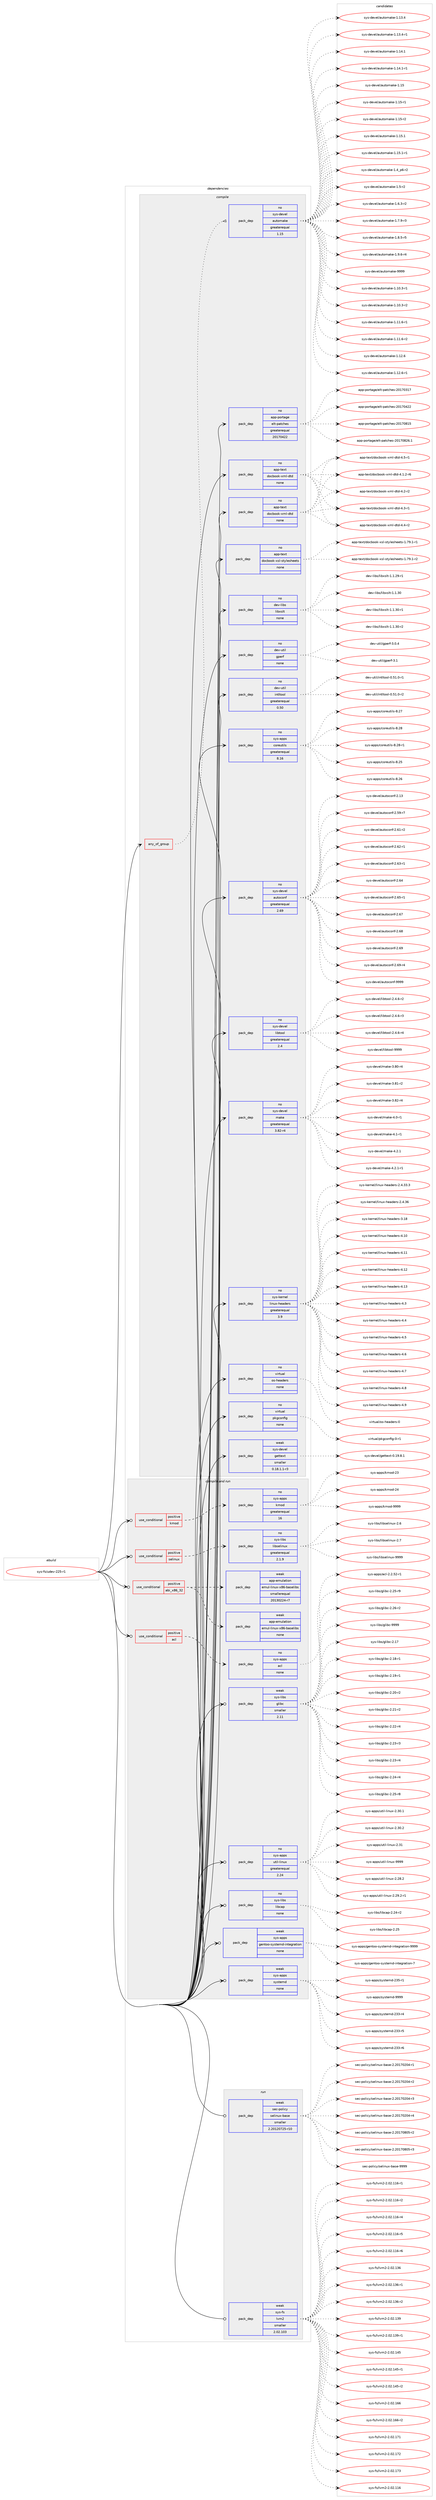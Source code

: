 digraph prolog {

# *************
# Graph options
# *************

newrank=true;
concentrate=true;
compound=true;
graph [rankdir=LR,fontname=Helvetica,fontsize=10,ranksep=1.5];#, ranksep=2.5, nodesep=0.2];
edge  [arrowhead=vee];
node  [fontname=Helvetica,fontsize=10];

# **********
# The ebuild
# **********

subgraph cluster_leftcol {
color=gray;
rank=same;
label=<<i>ebuild</i>>;
id [label="sys-fs/udev-225-r1", color=red, width=4, href="../sys-fs/udev-225-r1.svg"];
}

# ****************
# The dependencies
# ****************

subgraph cluster_midcol {
color=gray;
label=<<i>dependencies</i>>;
subgraph cluster_compile {
fillcolor="#eeeeee";
style=filled;
label=<<i>compile</i>>;
subgraph any8275 {
dependency489628 [label=<<TABLE BORDER="0" CELLBORDER="1" CELLSPACING="0" CELLPADDING="4"><TR><TD CELLPADDING="10">any_of_group</TD></TR></TABLE>>, shape=none, color=red];subgraph pack363832 {
dependency489629 [label=<<TABLE BORDER="0" CELLBORDER="1" CELLSPACING="0" CELLPADDING="4" WIDTH="220"><TR><TD ROWSPAN="6" CELLPADDING="30">pack_dep</TD></TR><TR><TD WIDTH="110">no</TD></TR><TR><TD>sys-devel</TD></TR><TR><TD>automake</TD></TR><TR><TD>greaterequal</TD></TR><TR><TD>1.15</TD></TR></TABLE>>, shape=none, color=blue];
}
dependency489628:e -> dependency489629:w [weight=20,style="dotted",arrowhead="oinv"];
}
id:e -> dependency489628:w [weight=20,style="solid",arrowhead="vee"];
subgraph pack363833 {
dependency489630 [label=<<TABLE BORDER="0" CELLBORDER="1" CELLSPACING="0" CELLPADDING="4" WIDTH="220"><TR><TD ROWSPAN="6" CELLPADDING="30">pack_dep</TD></TR><TR><TD WIDTH="110">no</TD></TR><TR><TD>app-portage</TD></TR><TR><TD>elt-patches</TD></TR><TR><TD>greaterequal</TD></TR><TR><TD>20170422</TD></TR></TABLE>>, shape=none, color=blue];
}
id:e -> dependency489630:w [weight=20,style="solid",arrowhead="vee"];
subgraph pack363834 {
dependency489631 [label=<<TABLE BORDER="0" CELLBORDER="1" CELLSPACING="0" CELLPADDING="4" WIDTH="220"><TR><TD ROWSPAN="6" CELLPADDING="30">pack_dep</TD></TR><TR><TD WIDTH="110">no</TD></TR><TR><TD>app-text</TD></TR><TR><TD>docbook-xml-dtd</TD></TR><TR><TD>none</TD></TR><TR><TD></TD></TR></TABLE>>, shape=none, color=blue];
}
id:e -> dependency489631:w [weight=20,style="solid",arrowhead="vee"];
subgraph pack363835 {
dependency489632 [label=<<TABLE BORDER="0" CELLBORDER="1" CELLSPACING="0" CELLPADDING="4" WIDTH="220"><TR><TD ROWSPAN="6" CELLPADDING="30">pack_dep</TD></TR><TR><TD WIDTH="110">no</TD></TR><TR><TD>app-text</TD></TR><TR><TD>docbook-xml-dtd</TD></TR><TR><TD>none</TD></TR><TR><TD></TD></TR></TABLE>>, shape=none, color=blue];
}
id:e -> dependency489632:w [weight=20,style="solid",arrowhead="vee"];
subgraph pack363836 {
dependency489633 [label=<<TABLE BORDER="0" CELLBORDER="1" CELLSPACING="0" CELLPADDING="4" WIDTH="220"><TR><TD ROWSPAN="6" CELLPADDING="30">pack_dep</TD></TR><TR><TD WIDTH="110">no</TD></TR><TR><TD>app-text</TD></TR><TR><TD>docbook-xsl-stylesheets</TD></TR><TR><TD>none</TD></TR><TR><TD></TD></TR></TABLE>>, shape=none, color=blue];
}
id:e -> dependency489633:w [weight=20,style="solid",arrowhead="vee"];
subgraph pack363837 {
dependency489634 [label=<<TABLE BORDER="0" CELLBORDER="1" CELLSPACING="0" CELLPADDING="4" WIDTH="220"><TR><TD ROWSPAN="6" CELLPADDING="30">pack_dep</TD></TR><TR><TD WIDTH="110">no</TD></TR><TR><TD>dev-libs</TD></TR><TR><TD>libxslt</TD></TR><TR><TD>none</TD></TR><TR><TD></TD></TR></TABLE>>, shape=none, color=blue];
}
id:e -> dependency489634:w [weight=20,style="solid",arrowhead="vee"];
subgraph pack363838 {
dependency489635 [label=<<TABLE BORDER="0" CELLBORDER="1" CELLSPACING="0" CELLPADDING="4" WIDTH="220"><TR><TD ROWSPAN="6" CELLPADDING="30">pack_dep</TD></TR><TR><TD WIDTH="110">no</TD></TR><TR><TD>dev-util</TD></TR><TR><TD>gperf</TD></TR><TR><TD>none</TD></TR><TR><TD></TD></TR></TABLE>>, shape=none, color=blue];
}
id:e -> dependency489635:w [weight=20,style="solid",arrowhead="vee"];
subgraph pack363839 {
dependency489636 [label=<<TABLE BORDER="0" CELLBORDER="1" CELLSPACING="0" CELLPADDING="4" WIDTH="220"><TR><TD ROWSPAN="6" CELLPADDING="30">pack_dep</TD></TR><TR><TD WIDTH="110">no</TD></TR><TR><TD>dev-util</TD></TR><TR><TD>intltool</TD></TR><TR><TD>greaterequal</TD></TR><TR><TD>0.50</TD></TR></TABLE>>, shape=none, color=blue];
}
id:e -> dependency489636:w [weight=20,style="solid",arrowhead="vee"];
subgraph pack363840 {
dependency489637 [label=<<TABLE BORDER="0" CELLBORDER="1" CELLSPACING="0" CELLPADDING="4" WIDTH="220"><TR><TD ROWSPAN="6" CELLPADDING="30">pack_dep</TD></TR><TR><TD WIDTH="110">no</TD></TR><TR><TD>sys-apps</TD></TR><TR><TD>coreutils</TD></TR><TR><TD>greaterequal</TD></TR><TR><TD>8.16</TD></TR></TABLE>>, shape=none, color=blue];
}
id:e -> dependency489637:w [weight=20,style="solid",arrowhead="vee"];
subgraph pack363841 {
dependency489638 [label=<<TABLE BORDER="0" CELLBORDER="1" CELLSPACING="0" CELLPADDING="4" WIDTH="220"><TR><TD ROWSPAN="6" CELLPADDING="30">pack_dep</TD></TR><TR><TD WIDTH="110">no</TD></TR><TR><TD>sys-devel</TD></TR><TR><TD>autoconf</TD></TR><TR><TD>greaterequal</TD></TR><TR><TD>2.69</TD></TR></TABLE>>, shape=none, color=blue];
}
id:e -> dependency489638:w [weight=20,style="solid",arrowhead="vee"];
subgraph pack363842 {
dependency489639 [label=<<TABLE BORDER="0" CELLBORDER="1" CELLSPACING="0" CELLPADDING="4" WIDTH="220"><TR><TD ROWSPAN="6" CELLPADDING="30">pack_dep</TD></TR><TR><TD WIDTH="110">no</TD></TR><TR><TD>sys-devel</TD></TR><TR><TD>libtool</TD></TR><TR><TD>greaterequal</TD></TR><TR><TD>2.4</TD></TR></TABLE>>, shape=none, color=blue];
}
id:e -> dependency489639:w [weight=20,style="solid",arrowhead="vee"];
subgraph pack363843 {
dependency489640 [label=<<TABLE BORDER="0" CELLBORDER="1" CELLSPACING="0" CELLPADDING="4" WIDTH="220"><TR><TD ROWSPAN="6" CELLPADDING="30">pack_dep</TD></TR><TR><TD WIDTH="110">no</TD></TR><TR><TD>sys-devel</TD></TR><TR><TD>make</TD></TR><TR><TD>greaterequal</TD></TR><TR><TD>3.82-r4</TD></TR></TABLE>>, shape=none, color=blue];
}
id:e -> dependency489640:w [weight=20,style="solid",arrowhead="vee"];
subgraph pack363844 {
dependency489641 [label=<<TABLE BORDER="0" CELLBORDER="1" CELLSPACING="0" CELLPADDING="4" WIDTH="220"><TR><TD ROWSPAN="6" CELLPADDING="30">pack_dep</TD></TR><TR><TD WIDTH="110">no</TD></TR><TR><TD>sys-kernel</TD></TR><TR><TD>linux-headers</TD></TR><TR><TD>greaterequal</TD></TR><TR><TD>3.9</TD></TR></TABLE>>, shape=none, color=blue];
}
id:e -> dependency489641:w [weight=20,style="solid",arrowhead="vee"];
subgraph pack363845 {
dependency489642 [label=<<TABLE BORDER="0" CELLBORDER="1" CELLSPACING="0" CELLPADDING="4" WIDTH="220"><TR><TD ROWSPAN="6" CELLPADDING="30">pack_dep</TD></TR><TR><TD WIDTH="110">no</TD></TR><TR><TD>virtual</TD></TR><TR><TD>os-headers</TD></TR><TR><TD>none</TD></TR><TR><TD></TD></TR></TABLE>>, shape=none, color=blue];
}
id:e -> dependency489642:w [weight=20,style="solid",arrowhead="vee"];
subgraph pack363846 {
dependency489643 [label=<<TABLE BORDER="0" CELLBORDER="1" CELLSPACING="0" CELLPADDING="4" WIDTH="220"><TR><TD ROWSPAN="6" CELLPADDING="30">pack_dep</TD></TR><TR><TD WIDTH="110">no</TD></TR><TR><TD>virtual</TD></TR><TR><TD>pkgconfig</TD></TR><TR><TD>none</TD></TR><TR><TD></TD></TR></TABLE>>, shape=none, color=blue];
}
id:e -> dependency489643:w [weight=20,style="solid",arrowhead="vee"];
subgraph pack363847 {
dependency489644 [label=<<TABLE BORDER="0" CELLBORDER="1" CELLSPACING="0" CELLPADDING="4" WIDTH="220"><TR><TD ROWSPAN="6" CELLPADDING="30">pack_dep</TD></TR><TR><TD WIDTH="110">weak</TD></TR><TR><TD>sys-devel</TD></TR><TR><TD>gettext</TD></TR><TR><TD>smaller</TD></TR><TR><TD>0.18.1.1-r3</TD></TR></TABLE>>, shape=none, color=blue];
}
id:e -> dependency489644:w [weight=20,style="solid",arrowhead="vee"];
}
subgraph cluster_compileandrun {
fillcolor="#eeeeee";
style=filled;
label=<<i>compile and run</i>>;
subgraph cond117219 {
dependency489645 [label=<<TABLE BORDER="0" CELLBORDER="1" CELLSPACING="0" CELLPADDING="4"><TR><TD ROWSPAN="3" CELLPADDING="10">use_conditional</TD></TR><TR><TD>positive</TD></TR><TR><TD>abi_x86_32</TD></TR></TABLE>>, shape=none, color=red];
subgraph pack363848 {
dependency489646 [label=<<TABLE BORDER="0" CELLBORDER="1" CELLSPACING="0" CELLPADDING="4" WIDTH="220"><TR><TD ROWSPAN="6" CELLPADDING="30">pack_dep</TD></TR><TR><TD WIDTH="110">weak</TD></TR><TR><TD>app-emulation</TD></TR><TR><TD>emul-linux-x86-baselibs</TD></TR><TR><TD>smallerequal</TD></TR><TR><TD>20130224-r7</TD></TR></TABLE>>, shape=none, color=blue];
}
dependency489645:e -> dependency489646:w [weight=20,style="dashed",arrowhead="vee"];
subgraph pack363849 {
dependency489647 [label=<<TABLE BORDER="0" CELLBORDER="1" CELLSPACING="0" CELLPADDING="4" WIDTH="220"><TR><TD ROWSPAN="6" CELLPADDING="30">pack_dep</TD></TR><TR><TD WIDTH="110">weak</TD></TR><TR><TD>app-emulation</TD></TR><TR><TD>emul-linux-x86-baselibs</TD></TR><TR><TD>none</TD></TR><TR><TD></TD></TR></TABLE>>, shape=none, color=blue];
}
dependency489645:e -> dependency489647:w [weight=20,style="dashed",arrowhead="vee"];
}
id:e -> dependency489645:w [weight=20,style="solid",arrowhead="odotvee"];
subgraph cond117220 {
dependency489648 [label=<<TABLE BORDER="0" CELLBORDER="1" CELLSPACING="0" CELLPADDING="4"><TR><TD ROWSPAN="3" CELLPADDING="10">use_conditional</TD></TR><TR><TD>positive</TD></TR><TR><TD>acl</TD></TR></TABLE>>, shape=none, color=red];
subgraph pack363850 {
dependency489649 [label=<<TABLE BORDER="0" CELLBORDER="1" CELLSPACING="0" CELLPADDING="4" WIDTH="220"><TR><TD ROWSPAN="6" CELLPADDING="30">pack_dep</TD></TR><TR><TD WIDTH="110">no</TD></TR><TR><TD>sys-apps</TD></TR><TR><TD>acl</TD></TR><TR><TD>none</TD></TR><TR><TD></TD></TR></TABLE>>, shape=none, color=blue];
}
dependency489648:e -> dependency489649:w [weight=20,style="dashed",arrowhead="vee"];
}
id:e -> dependency489648:w [weight=20,style="solid",arrowhead="odotvee"];
subgraph cond117221 {
dependency489650 [label=<<TABLE BORDER="0" CELLBORDER="1" CELLSPACING="0" CELLPADDING="4"><TR><TD ROWSPAN="3" CELLPADDING="10">use_conditional</TD></TR><TR><TD>positive</TD></TR><TR><TD>kmod</TD></TR></TABLE>>, shape=none, color=red];
subgraph pack363851 {
dependency489651 [label=<<TABLE BORDER="0" CELLBORDER="1" CELLSPACING="0" CELLPADDING="4" WIDTH="220"><TR><TD ROWSPAN="6" CELLPADDING="30">pack_dep</TD></TR><TR><TD WIDTH="110">no</TD></TR><TR><TD>sys-apps</TD></TR><TR><TD>kmod</TD></TR><TR><TD>greaterequal</TD></TR><TR><TD>16</TD></TR></TABLE>>, shape=none, color=blue];
}
dependency489650:e -> dependency489651:w [weight=20,style="dashed",arrowhead="vee"];
}
id:e -> dependency489650:w [weight=20,style="solid",arrowhead="odotvee"];
subgraph cond117222 {
dependency489652 [label=<<TABLE BORDER="0" CELLBORDER="1" CELLSPACING="0" CELLPADDING="4"><TR><TD ROWSPAN="3" CELLPADDING="10">use_conditional</TD></TR><TR><TD>positive</TD></TR><TR><TD>selinux</TD></TR></TABLE>>, shape=none, color=red];
subgraph pack363852 {
dependency489653 [label=<<TABLE BORDER="0" CELLBORDER="1" CELLSPACING="0" CELLPADDING="4" WIDTH="220"><TR><TD ROWSPAN="6" CELLPADDING="30">pack_dep</TD></TR><TR><TD WIDTH="110">no</TD></TR><TR><TD>sys-libs</TD></TR><TR><TD>libselinux</TD></TR><TR><TD>greaterequal</TD></TR><TR><TD>2.1.9</TD></TR></TABLE>>, shape=none, color=blue];
}
dependency489652:e -> dependency489653:w [weight=20,style="dashed",arrowhead="vee"];
}
id:e -> dependency489652:w [weight=20,style="solid",arrowhead="odotvee"];
subgraph pack363853 {
dependency489654 [label=<<TABLE BORDER="0" CELLBORDER="1" CELLSPACING="0" CELLPADDING="4" WIDTH="220"><TR><TD ROWSPAN="6" CELLPADDING="30">pack_dep</TD></TR><TR><TD WIDTH="110">no</TD></TR><TR><TD>sys-apps</TD></TR><TR><TD>util-linux</TD></TR><TR><TD>greaterequal</TD></TR><TR><TD>2.24</TD></TR></TABLE>>, shape=none, color=blue];
}
id:e -> dependency489654:w [weight=20,style="solid",arrowhead="odotvee"];
subgraph pack363854 {
dependency489655 [label=<<TABLE BORDER="0" CELLBORDER="1" CELLSPACING="0" CELLPADDING="4" WIDTH="220"><TR><TD ROWSPAN="6" CELLPADDING="30">pack_dep</TD></TR><TR><TD WIDTH="110">no</TD></TR><TR><TD>sys-libs</TD></TR><TR><TD>libcap</TD></TR><TR><TD>none</TD></TR><TR><TD></TD></TR></TABLE>>, shape=none, color=blue];
}
id:e -> dependency489655:w [weight=20,style="solid",arrowhead="odotvee"];
subgraph pack363855 {
dependency489656 [label=<<TABLE BORDER="0" CELLBORDER="1" CELLSPACING="0" CELLPADDING="4" WIDTH="220"><TR><TD ROWSPAN="6" CELLPADDING="30">pack_dep</TD></TR><TR><TD WIDTH="110">weak</TD></TR><TR><TD>sys-apps</TD></TR><TR><TD>gentoo-systemd-integration</TD></TR><TR><TD>none</TD></TR><TR><TD></TD></TR></TABLE>>, shape=none, color=blue];
}
id:e -> dependency489656:w [weight=20,style="solid",arrowhead="odotvee"];
subgraph pack363856 {
dependency489657 [label=<<TABLE BORDER="0" CELLBORDER="1" CELLSPACING="0" CELLPADDING="4" WIDTH="220"><TR><TD ROWSPAN="6" CELLPADDING="30">pack_dep</TD></TR><TR><TD WIDTH="110">weak</TD></TR><TR><TD>sys-apps</TD></TR><TR><TD>systemd</TD></TR><TR><TD>none</TD></TR><TR><TD></TD></TR></TABLE>>, shape=none, color=blue];
}
id:e -> dependency489657:w [weight=20,style="solid",arrowhead="odotvee"];
subgraph pack363857 {
dependency489658 [label=<<TABLE BORDER="0" CELLBORDER="1" CELLSPACING="0" CELLPADDING="4" WIDTH="220"><TR><TD ROWSPAN="6" CELLPADDING="30">pack_dep</TD></TR><TR><TD WIDTH="110">weak</TD></TR><TR><TD>sys-libs</TD></TR><TR><TD>glibc</TD></TR><TR><TD>smaller</TD></TR><TR><TD>2.11</TD></TR></TABLE>>, shape=none, color=blue];
}
id:e -> dependency489658:w [weight=20,style="solid",arrowhead="odotvee"];
}
subgraph cluster_run {
fillcolor="#eeeeee";
style=filled;
label=<<i>run</i>>;
subgraph pack363858 {
dependency489659 [label=<<TABLE BORDER="0" CELLBORDER="1" CELLSPACING="0" CELLPADDING="4" WIDTH="220"><TR><TD ROWSPAN="6" CELLPADDING="30">pack_dep</TD></TR><TR><TD WIDTH="110">weak</TD></TR><TR><TD>sec-policy</TD></TR><TR><TD>selinux-base</TD></TR><TR><TD>smaller</TD></TR><TR><TD>2.20120725-r10</TD></TR></TABLE>>, shape=none, color=blue];
}
id:e -> dependency489659:w [weight=20,style="solid",arrowhead="odot"];
subgraph pack363859 {
dependency489660 [label=<<TABLE BORDER="0" CELLBORDER="1" CELLSPACING="0" CELLPADDING="4" WIDTH="220"><TR><TD ROWSPAN="6" CELLPADDING="30">pack_dep</TD></TR><TR><TD WIDTH="110">weak</TD></TR><TR><TD>sys-fs</TD></TR><TR><TD>lvm2</TD></TR><TR><TD>smaller</TD></TR><TR><TD>2.02.103</TD></TR></TABLE>>, shape=none, color=blue];
}
id:e -> dependency489660:w [weight=20,style="solid",arrowhead="odot"];
}
}

# **************
# The candidates
# **************

subgraph cluster_choices {
rank=same;
color=gray;
label=<<i>candidates</i>>;

subgraph choice363832 {
color=black;
nodesep=1;
choice11512111545100101118101108479711711611110997107101454946494846514511449 [label="sys-devel/automake-1.10.3-r1", color=red, width=4,href="../sys-devel/automake-1.10.3-r1.svg"];
choice11512111545100101118101108479711711611110997107101454946494846514511450 [label="sys-devel/automake-1.10.3-r2", color=red, width=4,href="../sys-devel/automake-1.10.3-r2.svg"];
choice11512111545100101118101108479711711611110997107101454946494946544511449 [label="sys-devel/automake-1.11.6-r1", color=red, width=4,href="../sys-devel/automake-1.11.6-r1.svg"];
choice11512111545100101118101108479711711611110997107101454946494946544511450 [label="sys-devel/automake-1.11.6-r2", color=red, width=4,href="../sys-devel/automake-1.11.6-r2.svg"];
choice1151211154510010111810110847971171161111099710710145494649504654 [label="sys-devel/automake-1.12.6", color=red, width=4,href="../sys-devel/automake-1.12.6.svg"];
choice11512111545100101118101108479711711611110997107101454946495046544511449 [label="sys-devel/automake-1.12.6-r1", color=red, width=4,href="../sys-devel/automake-1.12.6-r1.svg"];
choice1151211154510010111810110847971171161111099710710145494649514652 [label="sys-devel/automake-1.13.4", color=red, width=4,href="../sys-devel/automake-1.13.4.svg"];
choice11512111545100101118101108479711711611110997107101454946495146524511449 [label="sys-devel/automake-1.13.4-r1", color=red, width=4,href="../sys-devel/automake-1.13.4-r1.svg"];
choice1151211154510010111810110847971171161111099710710145494649524649 [label="sys-devel/automake-1.14.1", color=red, width=4,href="../sys-devel/automake-1.14.1.svg"];
choice11512111545100101118101108479711711611110997107101454946495246494511449 [label="sys-devel/automake-1.14.1-r1", color=red, width=4,href="../sys-devel/automake-1.14.1-r1.svg"];
choice115121115451001011181011084797117116111109971071014549464953 [label="sys-devel/automake-1.15", color=red, width=4,href="../sys-devel/automake-1.15.svg"];
choice1151211154510010111810110847971171161111099710710145494649534511449 [label="sys-devel/automake-1.15-r1", color=red, width=4,href="../sys-devel/automake-1.15-r1.svg"];
choice1151211154510010111810110847971171161111099710710145494649534511450 [label="sys-devel/automake-1.15-r2", color=red, width=4,href="../sys-devel/automake-1.15-r2.svg"];
choice1151211154510010111810110847971171161111099710710145494649534649 [label="sys-devel/automake-1.15.1", color=red, width=4,href="../sys-devel/automake-1.15.1.svg"];
choice11512111545100101118101108479711711611110997107101454946495346494511449 [label="sys-devel/automake-1.15.1-r1", color=red, width=4,href="../sys-devel/automake-1.15.1-r1.svg"];
choice115121115451001011181011084797117116111109971071014549465295112544511450 [label="sys-devel/automake-1.4_p6-r2", color=red, width=4,href="../sys-devel/automake-1.4_p6-r2.svg"];
choice11512111545100101118101108479711711611110997107101454946534511450 [label="sys-devel/automake-1.5-r2", color=red, width=4,href="../sys-devel/automake-1.5-r2.svg"];
choice115121115451001011181011084797117116111109971071014549465446514511450 [label="sys-devel/automake-1.6.3-r2", color=red, width=4,href="../sys-devel/automake-1.6.3-r2.svg"];
choice115121115451001011181011084797117116111109971071014549465546574511451 [label="sys-devel/automake-1.7.9-r3", color=red, width=4,href="../sys-devel/automake-1.7.9-r3.svg"];
choice115121115451001011181011084797117116111109971071014549465646534511453 [label="sys-devel/automake-1.8.5-r5", color=red, width=4,href="../sys-devel/automake-1.8.5-r5.svg"];
choice115121115451001011181011084797117116111109971071014549465746544511452 [label="sys-devel/automake-1.9.6-r4", color=red, width=4,href="../sys-devel/automake-1.9.6-r4.svg"];
choice115121115451001011181011084797117116111109971071014557575757 [label="sys-devel/automake-9999", color=red, width=4,href="../sys-devel/automake-9999.svg"];
dependency489629:e -> choice11512111545100101118101108479711711611110997107101454946494846514511449:w [style=dotted,weight="100"];
dependency489629:e -> choice11512111545100101118101108479711711611110997107101454946494846514511450:w [style=dotted,weight="100"];
dependency489629:e -> choice11512111545100101118101108479711711611110997107101454946494946544511449:w [style=dotted,weight="100"];
dependency489629:e -> choice11512111545100101118101108479711711611110997107101454946494946544511450:w [style=dotted,weight="100"];
dependency489629:e -> choice1151211154510010111810110847971171161111099710710145494649504654:w [style=dotted,weight="100"];
dependency489629:e -> choice11512111545100101118101108479711711611110997107101454946495046544511449:w [style=dotted,weight="100"];
dependency489629:e -> choice1151211154510010111810110847971171161111099710710145494649514652:w [style=dotted,weight="100"];
dependency489629:e -> choice11512111545100101118101108479711711611110997107101454946495146524511449:w [style=dotted,weight="100"];
dependency489629:e -> choice1151211154510010111810110847971171161111099710710145494649524649:w [style=dotted,weight="100"];
dependency489629:e -> choice11512111545100101118101108479711711611110997107101454946495246494511449:w [style=dotted,weight="100"];
dependency489629:e -> choice115121115451001011181011084797117116111109971071014549464953:w [style=dotted,weight="100"];
dependency489629:e -> choice1151211154510010111810110847971171161111099710710145494649534511449:w [style=dotted,weight="100"];
dependency489629:e -> choice1151211154510010111810110847971171161111099710710145494649534511450:w [style=dotted,weight="100"];
dependency489629:e -> choice1151211154510010111810110847971171161111099710710145494649534649:w [style=dotted,weight="100"];
dependency489629:e -> choice11512111545100101118101108479711711611110997107101454946495346494511449:w [style=dotted,weight="100"];
dependency489629:e -> choice115121115451001011181011084797117116111109971071014549465295112544511450:w [style=dotted,weight="100"];
dependency489629:e -> choice11512111545100101118101108479711711611110997107101454946534511450:w [style=dotted,weight="100"];
dependency489629:e -> choice115121115451001011181011084797117116111109971071014549465446514511450:w [style=dotted,weight="100"];
dependency489629:e -> choice115121115451001011181011084797117116111109971071014549465546574511451:w [style=dotted,weight="100"];
dependency489629:e -> choice115121115451001011181011084797117116111109971071014549465646534511453:w [style=dotted,weight="100"];
dependency489629:e -> choice115121115451001011181011084797117116111109971071014549465746544511452:w [style=dotted,weight="100"];
dependency489629:e -> choice115121115451001011181011084797117116111109971071014557575757:w [style=dotted,weight="100"];
}
subgraph choice363833 {
color=black;
nodesep=1;
choice97112112451121111141169710310147101108116451129711699104101115455048495548514955 [label="app-portage/elt-patches-20170317", color=red, width=4,href="../app-portage/elt-patches-20170317.svg"];
choice97112112451121111141169710310147101108116451129711699104101115455048495548525050 [label="app-portage/elt-patches-20170422", color=red, width=4,href="../app-portage/elt-patches-20170422.svg"];
choice97112112451121111141169710310147101108116451129711699104101115455048495548564953 [label="app-portage/elt-patches-20170815", color=red, width=4,href="../app-portage/elt-patches-20170815.svg"];
choice971121124511211111411697103101471011081164511297116991041011154550484955485650544649 [label="app-portage/elt-patches-20170826.1", color=red, width=4,href="../app-portage/elt-patches-20170826.1.svg"];
dependency489630:e -> choice97112112451121111141169710310147101108116451129711699104101115455048495548514955:w [style=dotted,weight="100"];
dependency489630:e -> choice97112112451121111141169710310147101108116451129711699104101115455048495548525050:w [style=dotted,weight="100"];
dependency489630:e -> choice97112112451121111141169710310147101108116451129711699104101115455048495548564953:w [style=dotted,weight="100"];
dependency489630:e -> choice971121124511211111411697103101471011081164511297116991041011154550484955485650544649:w [style=dotted,weight="100"];
}
subgraph choice363834 {
color=black;
nodesep=1;
choice971121124511610112011647100111999811111110745120109108451001161004552464946504511454 [label="app-text/docbook-xml-dtd-4.1.2-r6", color=red, width=4,href="../app-text/docbook-xml-dtd-4.1.2-r6.svg"];
choice97112112451161011201164710011199981111111074512010910845100116100455246504511450 [label="app-text/docbook-xml-dtd-4.2-r2", color=red, width=4,href="../app-text/docbook-xml-dtd-4.2-r2.svg"];
choice97112112451161011201164710011199981111111074512010910845100116100455246514511449 [label="app-text/docbook-xml-dtd-4.3-r1", color=red, width=4,href="../app-text/docbook-xml-dtd-4.3-r1.svg"];
choice97112112451161011201164710011199981111111074512010910845100116100455246524511450 [label="app-text/docbook-xml-dtd-4.4-r2", color=red, width=4,href="../app-text/docbook-xml-dtd-4.4-r2.svg"];
choice97112112451161011201164710011199981111111074512010910845100116100455246534511449 [label="app-text/docbook-xml-dtd-4.5-r1", color=red, width=4,href="../app-text/docbook-xml-dtd-4.5-r1.svg"];
dependency489631:e -> choice971121124511610112011647100111999811111110745120109108451001161004552464946504511454:w [style=dotted,weight="100"];
dependency489631:e -> choice97112112451161011201164710011199981111111074512010910845100116100455246504511450:w [style=dotted,weight="100"];
dependency489631:e -> choice97112112451161011201164710011199981111111074512010910845100116100455246514511449:w [style=dotted,weight="100"];
dependency489631:e -> choice97112112451161011201164710011199981111111074512010910845100116100455246524511450:w [style=dotted,weight="100"];
dependency489631:e -> choice97112112451161011201164710011199981111111074512010910845100116100455246534511449:w [style=dotted,weight="100"];
}
subgraph choice363835 {
color=black;
nodesep=1;
choice971121124511610112011647100111999811111110745120109108451001161004552464946504511454 [label="app-text/docbook-xml-dtd-4.1.2-r6", color=red, width=4,href="../app-text/docbook-xml-dtd-4.1.2-r6.svg"];
choice97112112451161011201164710011199981111111074512010910845100116100455246504511450 [label="app-text/docbook-xml-dtd-4.2-r2", color=red, width=4,href="../app-text/docbook-xml-dtd-4.2-r2.svg"];
choice97112112451161011201164710011199981111111074512010910845100116100455246514511449 [label="app-text/docbook-xml-dtd-4.3-r1", color=red, width=4,href="../app-text/docbook-xml-dtd-4.3-r1.svg"];
choice97112112451161011201164710011199981111111074512010910845100116100455246524511450 [label="app-text/docbook-xml-dtd-4.4-r2", color=red, width=4,href="../app-text/docbook-xml-dtd-4.4-r2.svg"];
choice97112112451161011201164710011199981111111074512010910845100116100455246534511449 [label="app-text/docbook-xml-dtd-4.5-r1", color=red, width=4,href="../app-text/docbook-xml-dtd-4.5-r1.svg"];
dependency489632:e -> choice971121124511610112011647100111999811111110745120109108451001161004552464946504511454:w [style=dotted,weight="100"];
dependency489632:e -> choice97112112451161011201164710011199981111111074512010910845100116100455246504511450:w [style=dotted,weight="100"];
dependency489632:e -> choice97112112451161011201164710011199981111111074512010910845100116100455246514511449:w [style=dotted,weight="100"];
dependency489632:e -> choice97112112451161011201164710011199981111111074512010910845100116100455246524511450:w [style=dotted,weight="100"];
dependency489632:e -> choice97112112451161011201164710011199981111111074512010910845100116100455246534511449:w [style=dotted,weight="100"];
}
subgraph choice363836 {
color=black;
nodesep=1;
choice97112112451161011201164710011199981111111074512011510845115116121108101115104101101116115454946555746494511449 [label="app-text/docbook-xsl-stylesheets-1.79.1-r1", color=red, width=4,href="../app-text/docbook-xsl-stylesheets-1.79.1-r1.svg"];
choice97112112451161011201164710011199981111111074512011510845115116121108101115104101101116115454946555746494511450 [label="app-text/docbook-xsl-stylesheets-1.79.1-r2", color=red, width=4,href="../app-text/docbook-xsl-stylesheets-1.79.1-r2.svg"];
dependency489633:e -> choice97112112451161011201164710011199981111111074512011510845115116121108101115104101101116115454946555746494511449:w [style=dotted,weight="100"];
dependency489633:e -> choice97112112451161011201164710011199981111111074512011510845115116121108101115104101101116115454946555746494511450:w [style=dotted,weight="100"];
}
subgraph choice363837 {
color=black;
nodesep=1;
choice10010111845108105981154710810598120115108116454946494650574511449 [label="dev-libs/libxslt-1.1.29-r1", color=red, width=4,href="../dev-libs/libxslt-1.1.29-r1.svg"];
choice1001011184510810598115471081059812011510811645494649465148 [label="dev-libs/libxslt-1.1.30", color=red, width=4,href="../dev-libs/libxslt-1.1.30.svg"];
choice10010111845108105981154710810598120115108116454946494651484511449 [label="dev-libs/libxslt-1.1.30-r1", color=red, width=4,href="../dev-libs/libxslt-1.1.30-r1.svg"];
choice10010111845108105981154710810598120115108116454946494651484511450 [label="dev-libs/libxslt-1.1.30-r2", color=red, width=4,href="../dev-libs/libxslt-1.1.30-r2.svg"];
dependency489634:e -> choice10010111845108105981154710810598120115108116454946494650574511449:w [style=dotted,weight="100"];
dependency489634:e -> choice1001011184510810598115471081059812011510811645494649465148:w [style=dotted,weight="100"];
dependency489634:e -> choice10010111845108105981154710810598120115108116454946494651484511449:w [style=dotted,weight="100"];
dependency489634:e -> choice10010111845108105981154710810598120115108116454946494651484511450:w [style=dotted,weight="100"];
}
subgraph choice363838 {
color=black;
nodesep=1;
choice1001011184511711610510847103112101114102455146484652 [label="dev-util/gperf-3.0.4", color=red, width=4,href="../dev-util/gperf-3.0.4.svg"];
choice100101118451171161051084710311210111410245514649 [label="dev-util/gperf-3.1", color=red, width=4,href="../dev-util/gperf-3.1.svg"];
dependency489635:e -> choice1001011184511711610510847103112101114102455146484652:w [style=dotted,weight="100"];
dependency489635:e -> choice100101118451171161051084710311210111410245514649:w [style=dotted,weight="100"];
}
subgraph choice363839 {
color=black;
nodesep=1;
choice1001011184511711610510847105110116108116111111108454846534946484511449 [label="dev-util/intltool-0.51.0-r1", color=red, width=4,href="../dev-util/intltool-0.51.0-r1.svg"];
choice1001011184511711610510847105110116108116111111108454846534946484511450 [label="dev-util/intltool-0.51.0-r2", color=red, width=4,href="../dev-util/intltool-0.51.0-r2.svg"];
dependency489636:e -> choice1001011184511711610510847105110116108116111111108454846534946484511449:w [style=dotted,weight="100"];
dependency489636:e -> choice1001011184511711610510847105110116108116111111108454846534946484511450:w [style=dotted,weight="100"];
}
subgraph choice363840 {
color=black;
nodesep=1;
choice115121115459711211211547991111141011171161051081154556465053 [label="sys-apps/coreutils-8.25", color=red, width=4,href="../sys-apps/coreutils-8.25.svg"];
choice115121115459711211211547991111141011171161051081154556465054 [label="sys-apps/coreutils-8.26", color=red, width=4,href="../sys-apps/coreutils-8.26.svg"];
choice115121115459711211211547991111141011171161051081154556465055 [label="sys-apps/coreutils-8.27", color=red, width=4,href="../sys-apps/coreutils-8.27.svg"];
choice115121115459711211211547991111141011171161051081154556465056 [label="sys-apps/coreutils-8.28", color=red, width=4,href="../sys-apps/coreutils-8.28.svg"];
choice1151211154597112112115479911111410111711610510811545564650564511449 [label="sys-apps/coreutils-8.28-r1", color=red, width=4,href="../sys-apps/coreutils-8.28-r1.svg"];
dependency489637:e -> choice115121115459711211211547991111141011171161051081154556465053:w [style=dotted,weight="100"];
dependency489637:e -> choice115121115459711211211547991111141011171161051081154556465054:w [style=dotted,weight="100"];
dependency489637:e -> choice115121115459711211211547991111141011171161051081154556465055:w [style=dotted,weight="100"];
dependency489637:e -> choice115121115459711211211547991111141011171161051081154556465056:w [style=dotted,weight="100"];
dependency489637:e -> choice1151211154597112112115479911111410111711610510811545564650564511449:w [style=dotted,weight="100"];
}
subgraph choice363841 {
color=black;
nodesep=1;
choice115121115451001011181011084797117116111991111101024550464951 [label="sys-devel/autoconf-2.13", color=red, width=4,href="../sys-devel/autoconf-2.13.svg"];
choice1151211154510010111810110847971171161119911111010245504653574511455 [label="sys-devel/autoconf-2.59-r7", color=red, width=4,href="../sys-devel/autoconf-2.59-r7.svg"];
choice1151211154510010111810110847971171161119911111010245504654494511450 [label="sys-devel/autoconf-2.61-r2", color=red, width=4,href="../sys-devel/autoconf-2.61-r2.svg"];
choice1151211154510010111810110847971171161119911111010245504654504511449 [label="sys-devel/autoconf-2.62-r1", color=red, width=4,href="../sys-devel/autoconf-2.62-r1.svg"];
choice1151211154510010111810110847971171161119911111010245504654514511449 [label="sys-devel/autoconf-2.63-r1", color=red, width=4,href="../sys-devel/autoconf-2.63-r1.svg"];
choice115121115451001011181011084797117116111991111101024550465452 [label="sys-devel/autoconf-2.64", color=red, width=4,href="../sys-devel/autoconf-2.64.svg"];
choice1151211154510010111810110847971171161119911111010245504654534511449 [label="sys-devel/autoconf-2.65-r1", color=red, width=4,href="../sys-devel/autoconf-2.65-r1.svg"];
choice115121115451001011181011084797117116111991111101024550465455 [label="sys-devel/autoconf-2.67", color=red, width=4,href="../sys-devel/autoconf-2.67.svg"];
choice115121115451001011181011084797117116111991111101024550465456 [label="sys-devel/autoconf-2.68", color=red, width=4,href="../sys-devel/autoconf-2.68.svg"];
choice115121115451001011181011084797117116111991111101024550465457 [label="sys-devel/autoconf-2.69", color=red, width=4,href="../sys-devel/autoconf-2.69.svg"];
choice1151211154510010111810110847971171161119911111010245504654574511452 [label="sys-devel/autoconf-2.69-r4", color=red, width=4,href="../sys-devel/autoconf-2.69-r4.svg"];
choice115121115451001011181011084797117116111991111101024557575757 [label="sys-devel/autoconf-9999", color=red, width=4,href="../sys-devel/autoconf-9999.svg"];
dependency489638:e -> choice115121115451001011181011084797117116111991111101024550464951:w [style=dotted,weight="100"];
dependency489638:e -> choice1151211154510010111810110847971171161119911111010245504653574511455:w [style=dotted,weight="100"];
dependency489638:e -> choice1151211154510010111810110847971171161119911111010245504654494511450:w [style=dotted,weight="100"];
dependency489638:e -> choice1151211154510010111810110847971171161119911111010245504654504511449:w [style=dotted,weight="100"];
dependency489638:e -> choice1151211154510010111810110847971171161119911111010245504654514511449:w [style=dotted,weight="100"];
dependency489638:e -> choice115121115451001011181011084797117116111991111101024550465452:w [style=dotted,weight="100"];
dependency489638:e -> choice1151211154510010111810110847971171161119911111010245504654534511449:w [style=dotted,weight="100"];
dependency489638:e -> choice115121115451001011181011084797117116111991111101024550465455:w [style=dotted,weight="100"];
dependency489638:e -> choice115121115451001011181011084797117116111991111101024550465456:w [style=dotted,weight="100"];
dependency489638:e -> choice115121115451001011181011084797117116111991111101024550465457:w [style=dotted,weight="100"];
dependency489638:e -> choice1151211154510010111810110847971171161119911111010245504654574511452:w [style=dotted,weight="100"];
dependency489638:e -> choice115121115451001011181011084797117116111991111101024557575757:w [style=dotted,weight="100"];
}
subgraph choice363842 {
color=black;
nodesep=1;
choice1151211154510010111810110847108105981161111111084550465246544511450 [label="sys-devel/libtool-2.4.6-r2", color=red, width=4,href="../sys-devel/libtool-2.4.6-r2.svg"];
choice1151211154510010111810110847108105981161111111084550465246544511451 [label="sys-devel/libtool-2.4.6-r3", color=red, width=4,href="../sys-devel/libtool-2.4.6-r3.svg"];
choice1151211154510010111810110847108105981161111111084550465246544511452 [label="sys-devel/libtool-2.4.6-r4", color=red, width=4,href="../sys-devel/libtool-2.4.6-r4.svg"];
choice1151211154510010111810110847108105981161111111084557575757 [label="sys-devel/libtool-9999", color=red, width=4,href="../sys-devel/libtool-9999.svg"];
dependency489639:e -> choice1151211154510010111810110847108105981161111111084550465246544511450:w [style=dotted,weight="100"];
dependency489639:e -> choice1151211154510010111810110847108105981161111111084550465246544511451:w [style=dotted,weight="100"];
dependency489639:e -> choice1151211154510010111810110847108105981161111111084550465246544511452:w [style=dotted,weight="100"];
dependency489639:e -> choice1151211154510010111810110847108105981161111111084557575757:w [style=dotted,weight="100"];
}
subgraph choice363843 {
color=black;
nodesep=1;
choice11512111545100101118101108471099710710145514656484511452 [label="sys-devel/make-3.80-r4", color=red, width=4,href="../sys-devel/make-3.80-r4.svg"];
choice11512111545100101118101108471099710710145514656494511450 [label="sys-devel/make-3.81-r2", color=red, width=4,href="../sys-devel/make-3.81-r2.svg"];
choice11512111545100101118101108471099710710145514656504511452 [label="sys-devel/make-3.82-r4", color=red, width=4,href="../sys-devel/make-3.82-r4.svg"];
choice115121115451001011181011084710997107101455246484511449 [label="sys-devel/make-4.0-r1", color=red, width=4,href="../sys-devel/make-4.0-r1.svg"];
choice115121115451001011181011084710997107101455246494511449 [label="sys-devel/make-4.1-r1", color=red, width=4,href="../sys-devel/make-4.1-r1.svg"];
choice115121115451001011181011084710997107101455246504649 [label="sys-devel/make-4.2.1", color=red, width=4,href="../sys-devel/make-4.2.1.svg"];
choice1151211154510010111810110847109971071014552465046494511449 [label="sys-devel/make-4.2.1-r1", color=red, width=4,href="../sys-devel/make-4.2.1-r1.svg"];
dependency489640:e -> choice11512111545100101118101108471099710710145514656484511452:w [style=dotted,weight="100"];
dependency489640:e -> choice11512111545100101118101108471099710710145514656494511450:w [style=dotted,weight="100"];
dependency489640:e -> choice11512111545100101118101108471099710710145514656504511452:w [style=dotted,weight="100"];
dependency489640:e -> choice115121115451001011181011084710997107101455246484511449:w [style=dotted,weight="100"];
dependency489640:e -> choice115121115451001011181011084710997107101455246494511449:w [style=dotted,weight="100"];
dependency489640:e -> choice115121115451001011181011084710997107101455246504649:w [style=dotted,weight="100"];
dependency489640:e -> choice1151211154510010111810110847109971071014552465046494511449:w [style=dotted,weight="100"];
}
subgraph choice363844 {
color=black;
nodesep=1;
choice11512111545107101114110101108471081051101171204510410197100101114115455046524651514651 [label="sys-kernel/linux-headers-2.4.33.3", color=red, width=4,href="../sys-kernel/linux-headers-2.4.33.3.svg"];
choice1151211154510710111411010110847108105110117120451041019710010111411545504652465154 [label="sys-kernel/linux-headers-2.4.36", color=red, width=4,href="../sys-kernel/linux-headers-2.4.36.svg"];
choice115121115451071011141101011084710810511011712045104101971001011141154551464956 [label="sys-kernel/linux-headers-3.18", color=red, width=4,href="../sys-kernel/linux-headers-3.18.svg"];
choice115121115451071011141101011084710810511011712045104101971001011141154552464948 [label="sys-kernel/linux-headers-4.10", color=red, width=4,href="../sys-kernel/linux-headers-4.10.svg"];
choice115121115451071011141101011084710810511011712045104101971001011141154552464949 [label="sys-kernel/linux-headers-4.11", color=red, width=4,href="../sys-kernel/linux-headers-4.11.svg"];
choice115121115451071011141101011084710810511011712045104101971001011141154552464950 [label="sys-kernel/linux-headers-4.12", color=red, width=4,href="../sys-kernel/linux-headers-4.12.svg"];
choice115121115451071011141101011084710810511011712045104101971001011141154552464951 [label="sys-kernel/linux-headers-4.13", color=red, width=4,href="../sys-kernel/linux-headers-4.13.svg"];
choice1151211154510710111411010110847108105110117120451041019710010111411545524651 [label="sys-kernel/linux-headers-4.3", color=red, width=4,href="../sys-kernel/linux-headers-4.3.svg"];
choice1151211154510710111411010110847108105110117120451041019710010111411545524652 [label="sys-kernel/linux-headers-4.4", color=red, width=4,href="../sys-kernel/linux-headers-4.4.svg"];
choice1151211154510710111411010110847108105110117120451041019710010111411545524653 [label="sys-kernel/linux-headers-4.5", color=red, width=4,href="../sys-kernel/linux-headers-4.5.svg"];
choice1151211154510710111411010110847108105110117120451041019710010111411545524654 [label="sys-kernel/linux-headers-4.6", color=red, width=4,href="../sys-kernel/linux-headers-4.6.svg"];
choice1151211154510710111411010110847108105110117120451041019710010111411545524655 [label="sys-kernel/linux-headers-4.7", color=red, width=4,href="../sys-kernel/linux-headers-4.7.svg"];
choice1151211154510710111411010110847108105110117120451041019710010111411545524656 [label="sys-kernel/linux-headers-4.8", color=red, width=4,href="../sys-kernel/linux-headers-4.8.svg"];
choice1151211154510710111411010110847108105110117120451041019710010111411545524657 [label="sys-kernel/linux-headers-4.9", color=red, width=4,href="../sys-kernel/linux-headers-4.9.svg"];
dependency489641:e -> choice11512111545107101114110101108471081051101171204510410197100101114115455046524651514651:w [style=dotted,weight="100"];
dependency489641:e -> choice1151211154510710111411010110847108105110117120451041019710010111411545504652465154:w [style=dotted,weight="100"];
dependency489641:e -> choice115121115451071011141101011084710810511011712045104101971001011141154551464956:w [style=dotted,weight="100"];
dependency489641:e -> choice115121115451071011141101011084710810511011712045104101971001011141154552464948:w [style=dotted,weight="100"];
dependency489641:e -> choice115121115451071011141101011084710810511011712045104101971001011141154552464949:w [style=dotted,weight="100"];
dependency489641:e -> choice115121115451071011141101011084710810511011712045104101971001011141154552464950:w [style=dotted,weight="100"];
dependency489641:e -> choice115121115451071011141101011084710810511011712045104101971001011141154552464951:w [style=dotted,weight="100"];
dependency489641:e -> choice1151211154510710111411010110847108105110117120451041019710010111411545524651:w [style=dotted,weight="100"];
dependency489641:e -> choice1151211154510710111411010110847108105110117120451041019710010111411545524652:w [style=dotted,weight="100"];
dependency489641:e -> choice1151211154510710111411010110847108105110117120451041019710010111411545524653:w [style=dotted,weight="100"];
dependency489641:e -> choice1151211154510710111411010110847108105110117120451041019710010111411545524654:w [style=dotted,weight="100"];
dependency489641:e -> choice1151211154510710111411010110847108105110117120451041019710010111411545524655:w [style=dotted,weight="100"];
dependency489641:e -> choice1151211154510710111411010110847108105110117120451041019710010111411545524656:w [style=dotted,weight="100"];
dependency489641:e -> choice1151211154510710111411010110847108105110117120451041019710010111411545524657:w [style=dotted,weight="100"];
}
subgraph choice363845 {
color=black;
nodesep=1;
choice118105114116117971084711111545104101971001011141154548 [label="virtual/os-headers-0", color=red, width=4,href="../virtual/os-headers-0.svg"];
dependency489642:e -> choice118105114116117971084711111545104101971001011141154548:w [style=dotted,weight="100"];
}
subgraph choice363846 {
color=black;
nodesep=1;
choice11810511411611797108471121071039911111010210510345484511449 [label="virtual/pkgconfig-0-r1", color=red, width=4,href="../virtual/pkgconfig-0-r1.svg"];
dependency489643:e -> choice11810511411611797108471121071039911111010210510345484511449:w [style=dotted,weight="100"];
}
subgraph choice363847 {
color=black;
nodesep=1;
choice1151211154510010111810110847103101116116101120116454846495746564649 [label="sys-devel/gettext-0.19.8.1", color=red, width=4,href="../sys-devel/gettext-0.19.8.1.svg"];
dependency489644:e -> choice1151211154510010111810110847103101116116101120116454846495746564649:w [style=dotted,weight="100"];
}
subgraph choice363848 {
color=black;
nodesep=1;
}
subgraph choice363849 {
color=black;
nodesep=1;
}
subgraph choice363850 {
color=black;
nodesep=1;
choice1151211154597112112115479799108455046504653504511449 [label="sys-apps/acl-2.2.52-r1", color=red, width=4,href="../sys-apps/acl-2.2.52-r1.svg"];
dependency489649:e -> choice1151211154597112112115479799108455046504653504511449:w [style=dotted,weight="100"];
}
subgraph choice363851 {
color=black;
nodesep=1;
choice115121115459711211211547107109111100455051 [label="sys-apps/kmod-23", color=red, width=4,href="../sys-apps/kmod-23.svg"];
choice115121115459711211211547107109111100455052 [label="sys-apps/kmod-24", color=red, width=4,href="../sys-apps/kmod-24.svg"];
choice1151211154597112112115471071091111004557575757 [label="sys-apps/kmod-9999", color=red, width=4,href="../sys-apps/kmod-9999.svg"];
dependency489651:e -> choice115121115459711211211547107109111100455051:w [style=dotted,weight="100"];
dependency489651:e -> choice115121115459711211211547107109111100455052:w [style=dotted,weight="100"];
dependency489651:e -> choice1151211154597112112115471071091111004557575757:w [style=dotted,weight="100"];
}
subgraph choice363852 {
color=black;
nodesep=1;
choice1151211154510810598115471081059811510110810511011712045504654 [label="sys-libs/libselinux-2.6", color=red, width=4,href="../sys-libs/libselinux-2.6.svg"];
choice1151211154510810598115471081059811510110810511011712045504655 [label="sys-libs/libselinux-2.7", color=red, width=4,href="../sys-libs/libselinux-2.7.svg"];
choice115121115451081059811547108105981151011081051101171204557575757 [label="sys-libs/libselinux-9999", color=red, width=4,href="../sys-libs/libselinux-9999.svg"];
dependency489653:e -> choice1151211154510810598115471081059811510110810511011712045504654:w [style=dotted,weight="100"];
dependency489653:e -> choice1151211154510810598115471081059811510110810511011712045504655:w [style=dotted,weight="100"];
dependency489653:e -> choice115121115451081059811547108105981151011081051101171204557575757:w [style=dotted,weight="100"];
}
subgraph choice363853 {
color=black;
nodesep=1;
choice1151211154597112112115471171161051084510810511011712045504650564650 [label="sys-apps/util-linux-2.28.2", color=red, width=4,href="../sys-apps/util-linux-2.28.2.svg"];
choice11512111545971121121154711711610510845108105110117120455046505746504511449 [label="sys-apps/util-linux-2.29.2-r1", color=red, width=4,href="../sys-apps/util-linux-2.29.2-r1.svg"];
choice1151211154597112112115471171161051084510810511011712045504651484649 [label="sys-apps/util-linux-2.30.1", color=red, width=4,href="../sys-apps/util-linux-2.30.1.svg"];
choice1151211154597112112115471171161051084510810511011712045504651484650 [label="sys-apps/util-linux-2.30.2", color=red, width=4,href="../sys-apps/util-linux-2.30.2.svg"];
choice115121115459711211211547117116105108451081051101171204550465149 [label="sys-apps/util-linux-2.31", color=red, width=4,href="../sys-apps/util-linux-2.31.svg"];
choice115121115459711211211547117116105108451081051101171204557575757 [label="sys-apps/util-linux-9999", color=red, width=4,href="../sys-apps/util-linux-9999.svg"];
dependency489654:e -> choice1151211154597112112115471171161051084510810511011712045504650564650:w [style=dotted,weight="100"];
dependency489654:e -> choice11512111545971121121154711711610510845108105110117120455046505746504511449:w [style=dotted,weight="100"];
dependency489654:e -> choice1151211154597112112115471171161051084510810511011712045504651484649:w [style=dotted,weight="100"];
dependency489654:e -> choice1151211154597112112115471171161051084510810511011712045504651484650:w [style=dotted,weight="100"];
dependency489654:e -> choice115121115459711211211547117116105108451081051101171204550465149:w [style=dotted,weight="100"];
dependency489654:e -> choice115121115459711211211547117116105108451081051101171204557575757:w [style=dotted,weight="100"];
}
subgraph choice363854 {
color=black;
nodesep=1;
choice11512111545108105981154710810598999711245504650524511450 [label="sys-libs/libcap-2.24-r2", color=red, width=4,href="../sys-libs/libcap-2.24-r2.svg"];
choice1151211154510810598115471081059899971124550465053 [label="sys-libs/libcap-2.25", color=red, width=4,href="../sys-libs/libcap-2.25.svg"];
dependency489655:e -> choice11512111545108105981154710810598999711245504650524511450:w [style=dotted,weight="100"];
dependency489655:e -> choice1151211154510810598115471081059899971124550465053:w [style=dotted,weight="100"];
}
subgraph choice363855 {
color=black;
nodesep=1;
choice1151211154597112112115471031011101161111114511512111511610110910045105110116101103114971161051111104555 [label="sys-apps/gentoo-systemd-integration-7", color=red, width=4,href="../sys-apps/gentoo-systemd-integration-7.svg"];
choice1151211154597112112115471031011101161111114511512111511610110910045105110116101103114971161051111104557575757 [label="sys-apps/gentoo-systemd-integration-9999", color=red, width=4,href="../sys-apps/gentoo-systemd-integration-9999.svg"];
dependency489656:e -> choice1151211154597112112115471031011101161111114511512111511610110910045105110116101103114971161051111104555:w [style=dotted,weight="100"];
dependency489656:e -> choice1151211154597112112115471031011101161111114511512111511610110910045105110116101103114971161051111104557575757:w [style=dotted,weight="100"];
}
subgraph choice363856 {
color=black;
nodesep=1;
choice115121115459711211211547115121115116101109100455051514511452 [label="sys-apps/systemd-233-r4", color=red, width=4,href="../sys-apps/systemd-233-r4.svg"];
choice115121115459711211211547115121115116101109100455051514511453 [label="sys-apps/systemd-233-r5", color=red, width=4,href="../sys-apps/systemd-233-r5.svg"];
choice115121115459711211211547115121115116101109100455051514511454 [label="sys-apps/systemd-233-r6", color=red, width=4,href="../sys-apps/systemd-233-r6.svg"];
choice115121115459711211211547115121115116101109100455051534511449 [label="sys-apps/systemd-235-r1", color=red, width=4,href="../sys-apps/systemd-235-r1.svg"];
choice1151211154597112112115471151211151161011091004557575757 [label="sys-apps/systemd-9999", color=red, width=4,href="../sys-apps/systemd-9999.svg"];
dependency489657:e -> choice115121115459711211211547115121115116101109100455051514511452:w [style=dotted,weight="100"];
dependency489657:e -> choice115121115459711211211547115121115116101109100455051514511453:w [style=dotted,weight="100"];
dependency489657:e -> choice115121115459711211211547115121115116101109100455051514511454:w [style=dotted,weight="100"];
dependency489657:e -> choice115121115459711211211547115121115116101109100455051534511449:w [style=dotted,weight="100"];
dependency489657:e -> choice1151211154597112112115471151211151161011091004557575757:w [style=dotted,weight="100"];
}
subgraph choice363857 {
color=black;
nodesep=1;
choice11512111545108105981154710310810598994550464955 [label="sys-libs/glibc-2.17", color=red, width=4,href="../sys-libs/glibc-2.17.svg"];
choice115121115451081059811547103108105989945504649564511449 [label="sys-libs/glibc-2.18-r1", color=red, width=4,href="../sys-libs/glibc-2.18-r1.svg"];
choice115121115451081059811547103108105989945504649574511449 [label="sys-libs/glibc-2.19-r1", color=red, width=4,href="../sys-libs/glibc-2.19-r1.svg"];
choice115121115451081059811547103108105989945504650484511450 [label="sys-libs/glibc-2.20-r2", color=red, width=4,href="../sys-libs/glibc-2.20-r2.svg"];
choice115121115451081059811547103108105989945504650494511450 [label="sys-libs/glibc-2.21-r2", color=red, width=4,href="../sys-libs/glibc-2.21-r2.svg"];
choice115121115451081059811547103108105989945504650504511452 [label="sys-libs/glibc-2.22-r4", color=red, width=4,href="../sys-libs/glibc-2.22-r4.svg"];
choice115121115451081059811547103108105989945504650514511451 [label="sys-libs/glibc-2.23-r3", color=red, width=4,href="../sys-libs/glibc-2.23-r3.svg"];
choice115121115451081059811547103108105989945504650514511452 [label="sys-libs/glibc-2.23-r4", color=red, width=4,href="../sys-libs/glibc-2.23-r4.svg"];
choice115121115451081059811547103108105989945504650524511452 [label="sys-libs/glibc-2.24-r4", color=red, width=4,href="../sys-libs/glibc-2.24-r4.svg"];
choice115121115451081059811547103108105989945504650534511456 [label="sys-libs/glibc-2.25-r8", color=red, width=4,href="../sys-libs/glibc-2.25-r8.svg"];
choice115121115451081059811547103108105989945504650534511457 [label="sys-libs/glibc-2.25-r9", color=red, width=4,href="../sys-libs/glibc-2.25-r9.svg"];
choice115121115451081059811547103108105989945504650544511450 [label="sys-libs/glibc-2.26-r2", color=red, width=4,href="../sys-libs/glibc-2.26-r2.svg"];
choice11512111545108105981154710310810598994557575757 [label="sys-libs/glibc-9999", color=red, width=4,href="../sys-libs/glibc-9999.svg"];
dependency489658:e -> choice11512111545108105981154710310810598994550464955:w [style=dotted,weight="100"];
dependency489658:e -> choice115121115451081059811547103108105989945504649564511449:w [style=dotted,weight="100"];
dependency489658:e -> choice115121115451081059811547103108105989945504649574511449:w [style=dotted,weight="100"];
dependency489658:e -> choice115121115451081059811547103108105989945504650484511450:w [style=dotted,weight="100"];
dependency489658:e -> choice115121115451081059811547103108105989945504650494511450:w [style=dotted,weight="100"];
dependency489658:e -> choice115121115451081059811547103108105989945504650504511452:w [style=dotted,weight="100"];
dependency489658:e -> choice115121115451081059811547103108105989945504650514511451:w [style=dotted,weight="100"];
dependency489658:e -> choice115121115451081059811547103108105989945504650514511452:w [style=dotted,weight="100"];
dependency489658:e -> choice115121115451081059811547103108105989945504650524511452:w [style=dotted,weight="100"];
dependency489658:e -> choice115121115451081059811547103108105989945504650534511456:w [style=dotted,weight="100"];
dependency489658:e -> choice115121115451081059811547103108105989945504650534511457:w [style=dotted,weight="100"];
dependency489658:e -> choice115121115451081059811547103108105989945504650544511450:w [style=dotted,weight="100"];
dependency489658:e -> choice11512111545108105981154710310810598994557575757:w [style=dotted,weight="100"];
}
subgraph choice363858 {
color=black;
nodesep=1;
choice1151019945112111108105991214711510110810511011712045989711510145504650484955485048524511449 [label="sec-policy/selinux-base-2.20170204-r1", color=red, width=4,href="../sec-policy/selinux-base-2.20170204-r1.svg"];
choice1151019945112111108105991214711510110810511011712045989711510145504650484955485048524511450 [label="sec-policy/selinux-base-2.20170204-r2", color=red, width=4,href="../sec-policy/selinux-base-2.20170204-r2.svg"];
choice1151019945112111108105991214711510110810511011712045989711510145504650484955485048524511451 [label="sec-policy/selinux-base-2.20170204-r3", color=red, width=4,href="../sec-policy/selinux-base-2.20170204-r3.svg"];
choice1151019945112111108105991214711510110810511011712045989711510145504650484955485048524511452 [label="sec-policy/selinux-base-2.20170204-r4", color=red, width=4,href="../sec-policy/selinux-base-2.20170204-r4.svg"];
choice1151019945112111108105991214711510110810511011712045989711510145504650484955485648534511450 [label="sec-policy/selinux-base-2.20170805-r2", color=red, width=4,href="../sec-policy/selinux-base-2.20170805-r2.svg"];
choice1151019945112111108105991214711510110810511011712045989711510145504650484955485648534511451 [label="sec-policy/selinux-base-2.20170805-r3", color=red, width=4,href="../sec-policy/selinux-base-2.20170805-r3.svg"];
choice115101994511211110810599121471151011081051101171204598971151014557575757 [label="sec-policy/selinux-base-9999", color=red, width=4,href="../sec-policy/selinux-base-9999.svg"];
dependency489659:e -> choice1151019945112111108105991214711510110810511011712045989711510145504650484955485048524511449:w [style=dotted,weight="100"];
dependency489659:e -> choice1151019945112111108105991214711510110810511011712045989711510145504650484955485048524511450:w [style=dotted,weight="100"];
dependency489659:e -> choice1151019945112111108105991214711510110810511011712045989711510145504650484955485048524511451:w [style=dotted,weight="100"];
dependency489659:e -> choice1151019945112111108105991214711510110810511011712045989711510145504650484955485048524511452:w [style=dotted,weight="100"];
dependency489659:e -> choice1151019945112111108105991214711510110810511011712045989711510145504650484955485648534511450:w [style=dotted,weight="100"];
dependency489659:e -> choice1151019945112111108105991214711510110810511011712045989711510145504650484955485648534511451:w [style=dotted,weight="100"];
dependency489659:e -> choice115101994511211110810599121471151011081051101171204598971151014557575757:w [style=dotted,weight="100"];
}
subgraph choice363859 {
color=black;
nodesep=1;
choice115121115451021154710811810950455046485046494954 [label="sys-fs/lvm2-2.02.116", color=red, width=4,href="../sys-fs/lvm2-2.02.116.svg"];
choice1151211154510211547108118109504550464850464949544511449 [label="sys-fs/lvm2-2.02.116-r1", color=red, width=4,href="../sys-fs/lvm2-2.02.116-r1.svg"];
choice1151211154510211547108118109504550464850464949544511450 [label="sys-fs/lvm2-2.02.116-r2", color=red, width=4,href="../sys-fs/lvm2-2.02.116-r2.svg"];
choice1151211154510211547108118109504550464850464949544511452 [label="sys-fs/lvm2-2.02.116-r4", color=red, width=4,href="../sys-fs/lvm2-2.02.116-r4.svg"];
choice1151211154510211547108118109504550464850464949544511453 [label="sys-fs/lvm2-2.02.116-r5", color=red, width=4,href="../sys-fs/lvm2-2.02.116-r5.svg"];
choice1151211154510211547108118109504550464850464949544511454 [label="sys-fs/lvm2-2.02.116-r6", color=red, width=4,href="../sys-fs/lvm2-2.02.116-r6.svg"];
choice115121115451021154710811810950455046485046495154 [label="sys-fs/lvm2-2.02.136", color=red, width=4,href="../sys-fs/lvm2-2.02.136.svg"];
choice1151211154510211547108118109504550464850464951544511449 [label="sys-fs/lvm2-2.02.136-r1", color=red, width=4,href="../sys-fs/lvm2-2.02.136-r1.svg"];
choice1151211154510211547108118109504550464850464951544511450 [label="sys-fs/lvm2-2.02.136-r2", color=red, width=4,href="../sys-fs/lvm2-2.02.136-r2.svg"];
choice115121115451021154710811810950455046485046495157 [label="sys-fs/lvm2-2.02.139", color=red, width=4,href="../sys-fs/lvm2-2.02.139.svg"];
choice1151211154510211547108118109504550464850464951574511449 [label="sys-fs/lvm2-2.02.139-r1", color=red, width=4,href="../sys-fs/lvm2-2.02.139-r1.svg"];
choice115121115451021154710811810950455046485046495253 [label="sys-fs/lvm2-2.02.145", color=red, width=4,href="../sys-fs/lvm2-2.02.145.svg"];
choice1151211154510211547108118109504550464850464952534511449 [label="sys-fs/lvm2-2.02.145-r1", color=red, width=4,href="../sys-fs/lvm2-2.02.145-r1.svg"];
choice1151211154510211547108118109504550464850464952534511450 [label="sys-fs/lvm2-2.02.145-r2", color=red, width=4,href="../sys-fs/lvm2-2.02.145-r2.svg"];
choice115121115451021154710811810950455046485046495454 [label="sys-fs/lvm2-2.02.166", color=red, width=4,href="../sys-fs/lvm2-2.02.166.svg"];
choice1151211154510211547108118109504550464850464954544511450 [label="sys-fs/lvm2-2.02.166-r2", color=red, width=4,href="../sys-fs/lvm2-2.02.166-r2.svg"];
choice115121115451021154710811810950455046485046495549 [label="sys-fs/lvm2-2.02.171", color=red, width=4,href="../sys-fs/lvm2-2.02.171.svg"];
choice115121115451021154710811810950455046485046495550 [label="sys-fs/lvm2-2.02.172", color=red, width=4,href="../sys-fs/lvm2-2.02.172.svg"];
choice115121115451021154710811810950455046485046495551 [label="sys-fs/lvm2-2.02.173", color=red, width=4,href="../sys-fs/lvm2-2.02.173.svg"];
dependency489660:e -> choice115121115451021154710811810950455046485046494954:w [style=dotted,weight="100"];
dependency489660:e -> choice1151211154510211547108118109504550464850464949544511449:w [style=dotted,weight="100"];
dependency489660:e -> choice1151211154510211547108118109504550464850464949544511450:w [style=dotted,weight="100"];
dependency489660:e -> choice1151211154510211547108118109504550464850464949544511452:w [style=dotted,weight="100"];
dependency489660:e -> choice1151211154510211547108118109504550464850464949544511453:w [style=dotted,weight="100"];
dependency489660:e -> choice1151211154510211547108118109504550464850464949544511454:w [style=dotted,weight="100"];
dependency489660:e -> choice115121115451021154710811810950455046485046495154:w [style=dotted,weight="100"];
dependency489660:e -> choice1151211154510211547108118109504550464850464951544511449:w [style=dotted,weight="100"];
dependency489660:e -> choice1151211154510211547108118109504550464850464951544511450:w [style=dotted,weight="100"];
dependency489660:e -> choice115121115451021154710811810950455046485046495157:w [style=dotted,weight="100"];
dependency489660:e -> choice1151211154510211547108118109504550464850464951574511449:w [style=dotted,weight="100"];
dependency489660:e -> choice115121115451021154710811810950455046485046495253:w [style=dotted,weight="100"];
dependency489660:e -> choice1151211154510211547108118109504550464850464952534511449:w [style=dotted,weight="100"];
dependency489660:e -> choice1151211154510211547108118109504550464850464952534511450:w [style=dotted,weight="100"];
dependency489660:e -> choice115121115451021154710811810950455046485046495454:w [style=dotted,weight="100"];
dependency489660:e -> choice1151211154510211547108118109504550464850464954544511450:w [style=dotted,weight="100"];
dependency489660:e -> choice115121115451021154710811810950455046485046495549:w [style=dotted,weight="100"];
dependency489660:e -> choice115121115451021154710811810950455046485046495550:w [style=dotted,weight="100"];
dependency489660:e -> choice115121115451021154710811810950455046485046495551:w [style=dotted,weight="100"];
}
}

}
